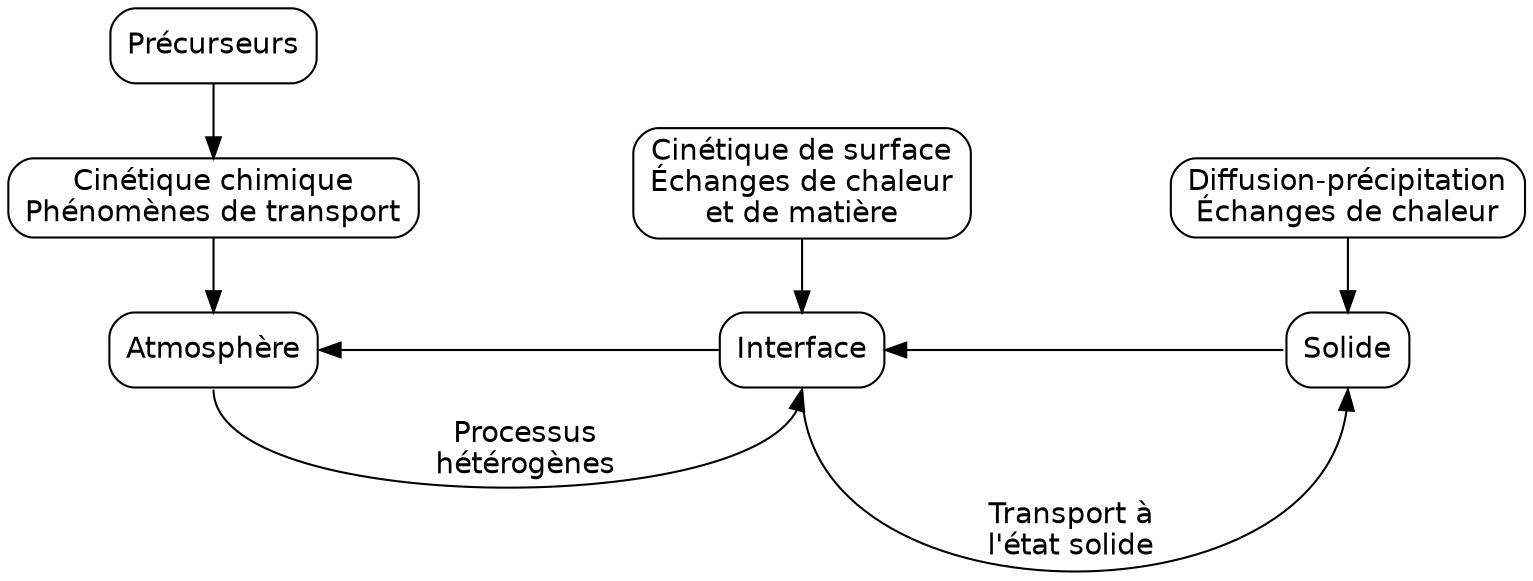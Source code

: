 // Digraph default

digraph {
    rankdir = LR;
    ranksep = 0.2;
    
    node [fontname = "DejaVu Sans"];
    edge [fontname = "DejaVu Sans"];
 
    node [penwidth=1,shape=box,style=rounded];
        
    {
        source    [label="Précurseurs"];
        gas       [label="Atmosphère"];
        interface [label="Interface"];
        solid     [label="Solide"];
        p1        [label="Cinétique chimique\nPhénomènes de transport"];
        p2        [label="Cinétique de surface\nÉchanges de chaleur\net de matière"];
        p3        [label="Diffusion-précipitation\nÉchanges de chaleur"];
    }
    
    { 
        rank = same;
        source; p1; gas;
    }
    
    {
        rank = same;
        interface; p2;
    }

    {
        rank = same;
        solid; p3;
    }
      
    source -> p1; 
    p1 -> gas;
    p2 -> interface;
    p3 -> solid;
    
    gas:s -> interface:s [label="Processus\nhétérogènes"];
    interface:w -> gas:e;
    interface:s -> solid:s [label="Transport à\nl'état solide"];
    solid:w -> interface:e;
}
